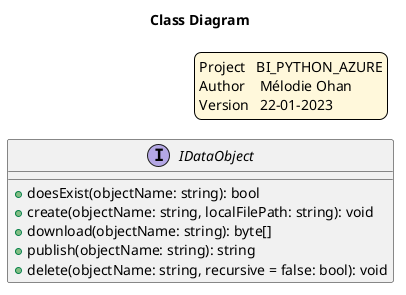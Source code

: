 @startuml
skinparam legendBackgroundColor #fff8db

legend top right
    Project   BI_PYTHON_AZURE
    Author    Mélodie Ohan
    Version   22-01-2023
endlegend

title Class Diagram
  Interface IDataObject {
    + doesExist(objectName: string): bool
    + create(objectName: string, localFilePath: string): void
    + download(objectName: string): byte[]
    + publish(objectName: string): string
    + delete(objectName: string, recursive = false: bool): void
  }